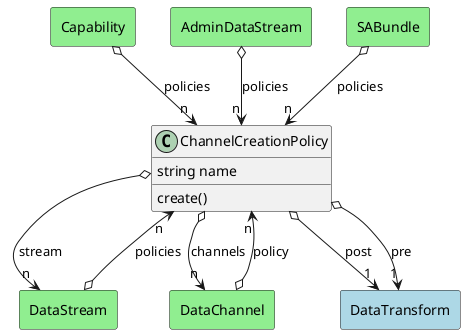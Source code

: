 @startuml

class "ChannelCreationPolicy" as Model {
 string name

 create()
 
}

rectangle "DataTransform" as DataTransform #lightblue {
}

Model o--> "1" DataTransform : post


rectangle "DataTransform" as DataTransform #lightblue {
}

Model o--> "1" DataTransform : pre


rectangle "DataStream" as DataStream #lightblue {
}

Model o--> "n" DataStream : stream


rectangle "DataChannel" as DataChannel #lightblue {
}

Model o--> "n" DataChannel : channels




    rectangle "Capability" as Capability #lightgreen {
    }
    
        Capability   o--> "n" Model : "policies"
    
    rectangle "DataChannel" as DataChannel #lightgreen {
    }
    
        DataChannel   o--> "n" Model : "policy"
    
    rectangle "DataStream" as DataStream #lightgreen {
    }
    
        DataStream   o--> "n" Model : "policies"
    
    rectangle "AdminDataStream" as AdminDataStream #lightgreen {
    }
    
        AdminDataStream   o--> "n" Model : "policies"
    
    rectangle "SABundle" as SABundle #lightgreen {
    }
    
        SABundle   o--> "n" Model : "policies"
    

@enduml
